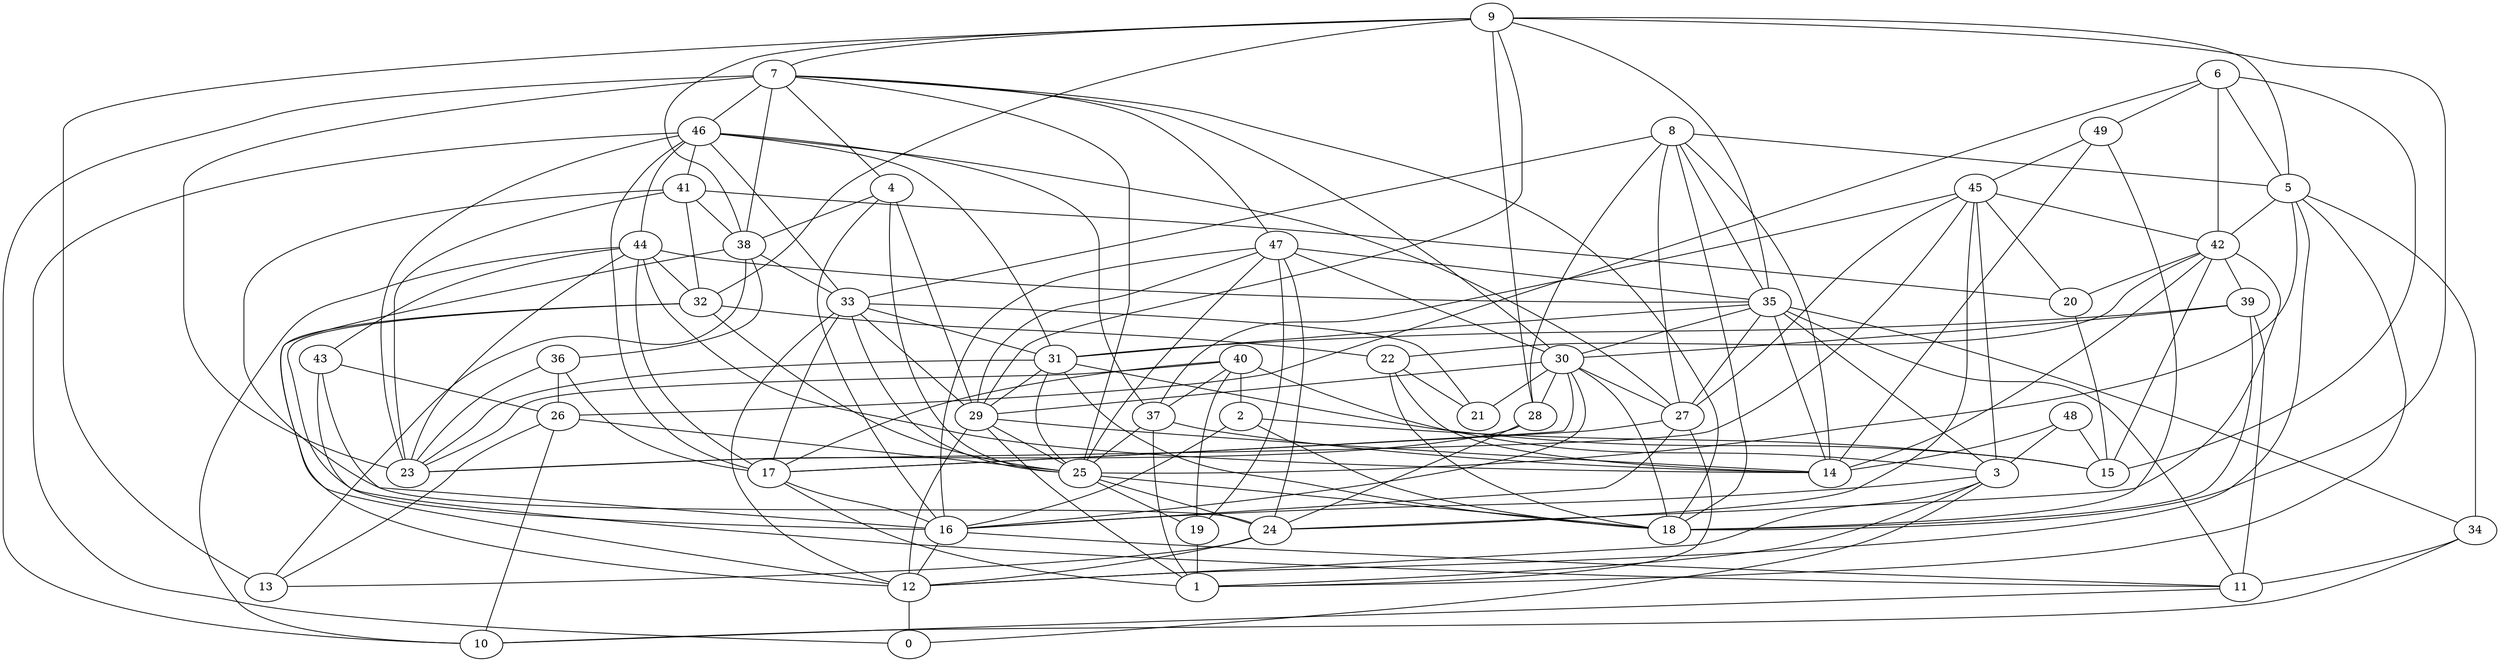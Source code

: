 digraph GG_graph {

subgraph G_graph {
edge [color = black]
"39" -> "11" [dir = none]
"39" -> "30" [dir = none]
"11" -> "10" [dir = none]
"35" -> "34" [dir = none]
"35" -> "11" [dir = none]
"35" -> "31" [dir = none]
"35" -> "27" [dir = none]
"27" -> "16" [dir = none]
"33" -> "31" [dir = none]
"33" -> "21" [dir = none]
"20" -> "15" [dir = none]
"28" -> "23" [dir = none]
"41" -> "38" [dir = none]
"41" -> "23" [dir = none]
"41" -> "20" [dir = none]
"41" -> "32" [dir = none]
"31" -> "25" [dir = none]
"31" -> "23" [dir = none]
"31" -> "18" [dir = none]
"31" -> "29" [dir = none]
"46" -> "37" [dir = none]
"46" -> "0" [dir = none]
"46" -> "44" [dir = none]
"46" -> "23" [dir = none]
"46" -> "17" [dir = none]
"46" -> "31" [dir = none]
"7" -> "4" [dir = none]
"29" -> "1" [dir = none]
"29" -> "12" [dir = none]
"29" -> "14" [dir = none]
"37" -> "25" [dir = none]
"26" -> "13" [dir = none]
"26" -> "10" [dir = none]
"32" -> "12" [dir = none]
"25" -> "19" [dir = none]
"2" -> "18" [dir = none]
"2" -> "16" [dir = none]
"9" -> "7" [dir = none]
"9" -> "18" [dir = none]
"9" -> "32" [dir = none]
"22" -> "14" [dir = none]
"47" -> "30" [dir = none]
"47" -> "29" [dir = none]
"47" -> "24" [dir = none]
"16" -> "11" [dir = none]
"8" -> "33" [dir = none]
"8" -> "35" [dir = none]
"8" -> "5" [dir = none]
"8" -> "18" [dir = none]
"8" -> "28" [dir = none]
"38" -> "33" [dir = none]
"38" -> "36" [dir = none]
"38" -> "13" [dir = none]
"48" -> "3" [dir = none]
"48" -> "14" [dir = none]
"4" -> "25" [dir = none]
"4" -> "16" [dir = none]
"4" -> "29" [dir = none]
"49" -> "14" [dir = none]
"49" -> "45" [dir = none]
"42" -> "14" [dir = none]
"42" -> "24" [dir = none]
"42" -> "15" [dir = none]
"42" -> "22" [dir = none]
"43" -> "11" [dir = none]
"36" -> "26" [dir = none]
"36" -> "23" [dir = none]
"36" -> "17" [dir = none]
"12" -> "0" [dir = none]
"44" -> "17" [dir = none]
"44" -> "35" [dir = none]
"44" -> "10" [dir = none]
"44" -> "43" [dir = none]
"44" -> "14" [dir = none]
"40" -> "17" [dir = none]
"40" -> "3" [dir = none]
"40" -> "19" [dir = none]
"40" -> "37" [dir = none]
"17" -> "16" [dir = none]
"30" -> "16" [dir = none]
"30" -> "21" [dir = none]
"30" -> "17" [dir = none]
"30" -> "27" [dir = none]
"6" -> "15" [dir = none]
"6" -> "5" [dir = none]
"6" -> "26" [dir = none]
"3" -> "12" [dir = none]
"3" -> "1" [dir = none]
"3" -> "0" [dir = none]
"45" -> "42" [dir = none]
"45" -> "23" [dir = none]
"45" -> "20" [dir = none]
"45" -> "3" [dir = none]
"24" -> "12" [dir = none]
"5" -> "25" [dir = none]
"5" -> "42" [dir = none]
"5" -> "12" [dir = none]
"5" -> "34" [dir = none]
"8" -> "14" [dir = none]
"47" -> "25" [dir = none]
"46" -> "33" [dir = none]
"38" -> "12" [dir = none]
"40" -> "2" [dir = none]
"45" -> "27" [dir = none]
"31" -> "15" [dir = none]
"30" -> "28" [dir = none]
"43" -> "26" [dir = none]
"33" -> "25" [dir = none]
"25" -> "18" [dir = none]
"22" -> "18" [dir = none]
"16" -> "12" [dir = none]
"33" -> "12" [dir = none]
"47" -> "16" [dir = none]
"32" -> "25" [dir = none]
"4" -> "38" [dir = none]
"43" -> "16" [dir = none]
"2" -> "15" [dir = none]
"7" -> "30" [dir = none]
"47" -> "19" [dir = none]
"44" -> "23" [dir = none]
"9" -> "38" [dir = none]
"37" -> "14" [dir = none]
"22" -> "21" [dir = none]
"49" -> "18" [dir = none]
"6" -> "42" [dir = none]
"28" -> "24" [dir = none]
"9" -> "35" [dir = none]
"45" -> "37" [dir = none]
"32" -> "16" [dir = none]
"8" -> "27" [dir = none]
"29" -> "25" [dir = none]
"7" -> "10" [dir = none]
"45" -> "24" [dir = none]
"46" -> "41" [dir = none]
"46" -> "27" [dir = none]
"48" -> "15" [dir = none]
"34" -> "11" [dir = none]
"39" -> "31" [dir = none]
"6" -> "49" [dir = none]
"27" -> "17" [dir = none]
"17" -> "1" [dir = none]
"7" -> "23" [dir = none]
"3" -> "16" [dir = none]
"32" -> "22" [dir = none]
"42" -> "39" [dir = none]
"27" -> "1" [dir = none]
"26" -> "25" [dir = none]
"35" -> "30" [dir = none]
"7" -> "25" [dir = none]
"24" -> "13" [dir = none]
"9" -> "29" [dir = none]
"47" -> "35" [dir = none]
"30" -> "29" [dir = none]
"9" -> "28" [dir = none]
"7" -> "46" [dir = none]
"7" -> "18" [dir = none]
"33" -> "29" [dir = none]
"37" -> "1" [dir = none]
"34" -> "10" [dir = none]
"9" -> "5" [dir = none]
"7" -> "38" [dir = none]
"39" -> "18" [dir = none]
"33" -> "17" [dir = none]
"25" -> "24" [dir = none]
"41" -> "24" [dir = none]
"42" -> "20" [dir = none]
"7" -> "47" [dir = none]
"35" -> "3" [dir = none]
"5" -> "1" [dir = none]
"19" -> "1" [dir = none]
"40" -> "23" [dir = none]
"9" -> "13" [dir = none]
"35" -> "14" [dir = none]
"30" -> "18" [dir = none]
"44" -> "32" [dir = none]
}

}
